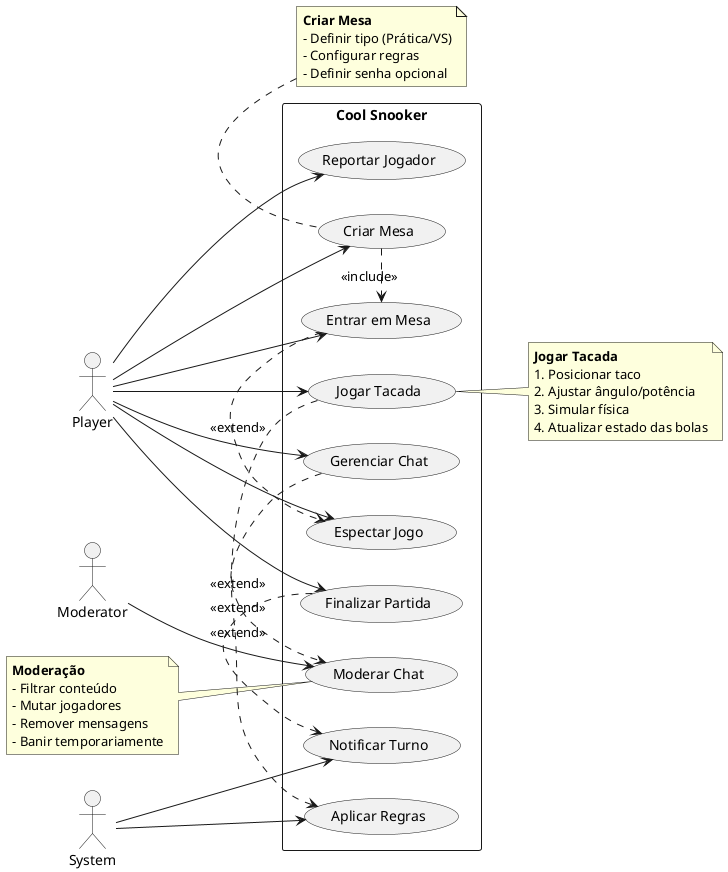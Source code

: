 @startuml
left to right direction
actor Player as user
actor Moderator as mod
actor System as sys

rectangle "Cool Snooker" {
  (Criar Mesa) as UC1
  (Entrar em Mesa) as UC2
  (Jogar Tacada) as UC3
  (Gerenciar Chat) as UC4
  (Finalizar Partida) as UC5
  (Espectar Jogo) as UC6
  (Reportar Jogador) as UC7
  (Moderar Chat) as UC8
  (Aplicar Regras) as UC9
  (Notificar Turno) as UC10
  
  user --> UC1
  user --> UC2
  user --> UC3
  user --> UC4
  user --> UC5
  user --> UC6
  user --> UC7
  
  mod --> UC8
  
  sys --> UC9
  sys --> UC10

  UC1 .> UC2 : <<include>>
  UC3 .> UC9 : <<extend>>
  UC4 .> UC8 : <<extend>>
  UC2 .> UC6 : <<extend>>
  UC5 .> UC10 : <<extend>>
}

note top of UC1
  **Criar Mesa**
  - Definir tipo (Prática/VS)
  - Configurar regras
  - Definir senha opcional
end note

note right of UC3
  **Jogar Tacada**
  1. Posicionar taco
  2. Ajustar ângulo/potência
  3. Simular física
  4. Atualizar estado das bolas
end note

note left of UC8
  **Moderação**
  - Filtrar conteúdo
  - Mutar jogadores
  - Remover mensagens
  - Banir temporariamente
end note
@enduml